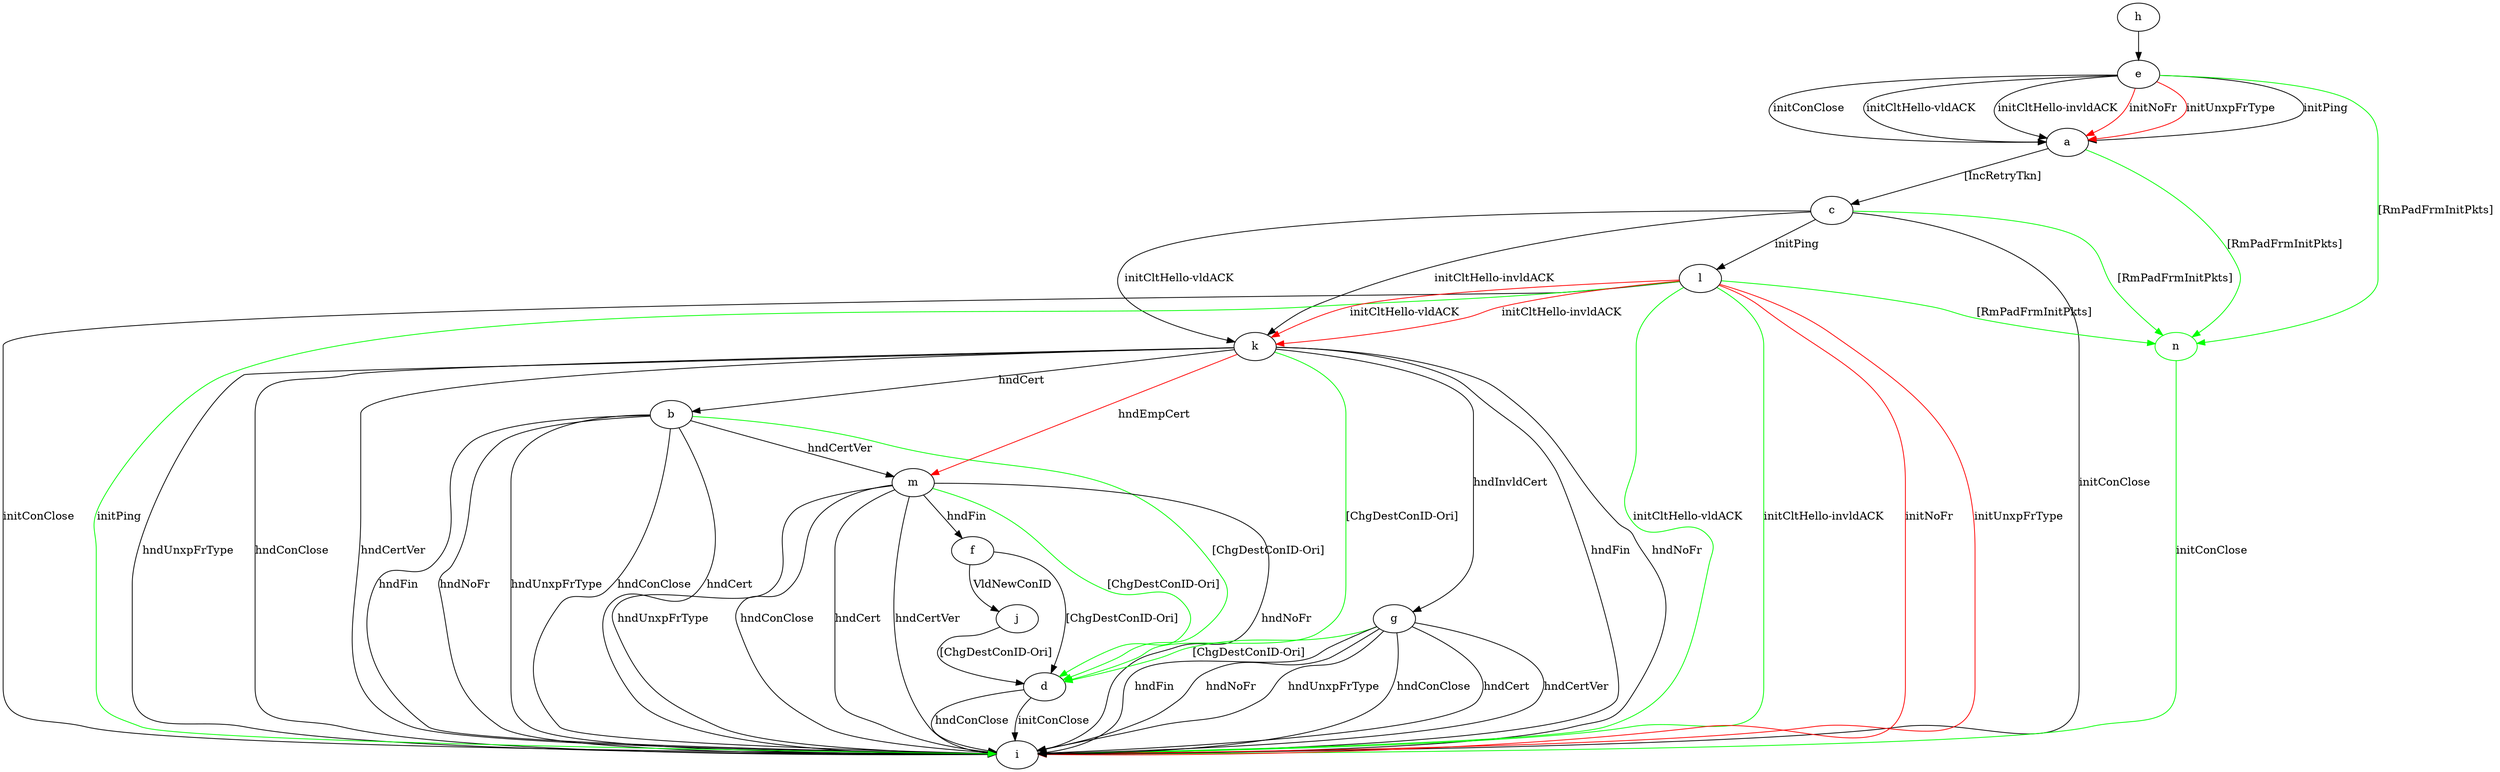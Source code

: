 digraph "" {
	a -> c	[key=0,
		label="[IncRetryTkn] "];
	n	[color=green];
	a -> n	[key=0,
		color=green,
		label="[RmPadFrmInitPkts] "];
	b -> d	[key=0,
		color=green,
		label="[ChgDestConID-Ori] "];
	b -> i	[key=0,
		label="hndFin "];
	b -> i	[key=1,
		label="hndNoFr "];
	b -> i	[key=2,
		label="hndUnxpFrType "];
	b -> i	[key=3,
		label="hndConClose "];
	b -> i	[key=4,
		label="hndCert "];
	b -> m	[key=0,
		label="hndCertVer "];
	c -> i	[key=0,
		label="initConClose "];
	c -> k	[key=0,
		label="initCltHello-vldACK "];
	c -> k	[key=1,
		label="initCltHello-invldACK "];
	c -> l	[key=0,
		label="initPing "];
	c -> n	[key=0,
		color=green,
		label="[RmPadFrmInitPkts] "];
	d -> i	[key=0,
		label="initConClose "];
	d -> i	[key=1,
		label="hndConClose "];
	e -> a	[key=0,
		label="initPing "];
	e -> a	[key=1,
		label="initConClose "];
	e -> a	[key=2,
		label="initCltHello-vldACK "];
	e -> a	[key=3,
		label="initCltHello-invldACK "];
	e -> a	[key=4,
		color=red,
		label="initNoFr "];
	e -> a	[key=5,
		color=red,
		label="initUnxpFrType "];
	e -> n	[key=0,
		color=green,
		label="[RmPadFrmInitPkts] "];
	f -> d	[key=0,
		label="[ChgDestConID-Ori] "];
	f -> j	[key=0,
		label="VldNewConID "];
	g -> d	[key=0,
		color=green,
		label="[ChgDestConID-Ori] "];
	g -> i	[key=0,
		label="hndFin "];
	g -> i	[key=1,
		label="hndNoFr "];
	g -> i	[key=2,
		label="hndUnxpFrType "];
	g -> i	[key=3,
		label="hndConClose "];
	g -> i	[key=4,
		label="hndCert "];
	g -> i	[key=5,
		label="hndCertVer "];
	h -> e	[key=0];
	j -> d	[key=0,
		label="[ChgDestConID-Ori] "];
	k -> b	[key=0,
		label="hndCert "];
	k -> d	[key=0,
		color=green,
		label="[ChgDestConID-Ori] "];
	k -> g	[key=0,
		label="hndInvldCert "];
	k -> i	[key=0,
		label="hndFin "];
	k -> i	[key=1,
		label="hndNoFr "];
	k -> i	[key=2,
		label="hndUnxpFrType "];
	k -> i	[key=3,
		label="hndConClose "];
	k -> i	[key=4,
		label="hndCertVer "];
	k -> m	[key=0,
		color=red,
		label="hndEmpCert "];
	l -> i	[key=0,
		label="initConClose "];
	l -> i	[key=1,
		color=green,
		label="initPing "];
	l -> i	[key=2,
		color=green,
		label="initCltHello-vldACK "];
	l -> i	[key=3,
		color=green,
		label="initCltHello-invldACK "];
	l -> i	[key=4,
		color=red,
		label="initNoFr "];
	l -> i	[key=5,
		color=red,
		label="initUnxpFrType "];
	l -> k	[key=0,
		color=red,
		label="initCltHello-vldACK "];
	l -> k	[key=1,
		color=red,
		label="initCltHello-invldACK "];
	l -> n	[key=0,
		color=green,
		label="[RmPadFrmInitPkts] "];
	m -> d	[key=0,
		color=green,
		label="[ChgDestConID-Ori] "];
	m -> f	[key=0,
		label="hndFin "];
	m -> i	[key=0,
		label="hndNoFr "];
	m -> i	[key=1,
		label="hndUnxpFrType "];
	m -> i	[key=2,
		label="hndConClose "];
	m -> i	[key=3,
		label="hndCert "];
	m -> i	[key=4,
		label="hndCertVer "];
	n -> i	[key=0,
		color=green,
		label="initConClose "];
}
